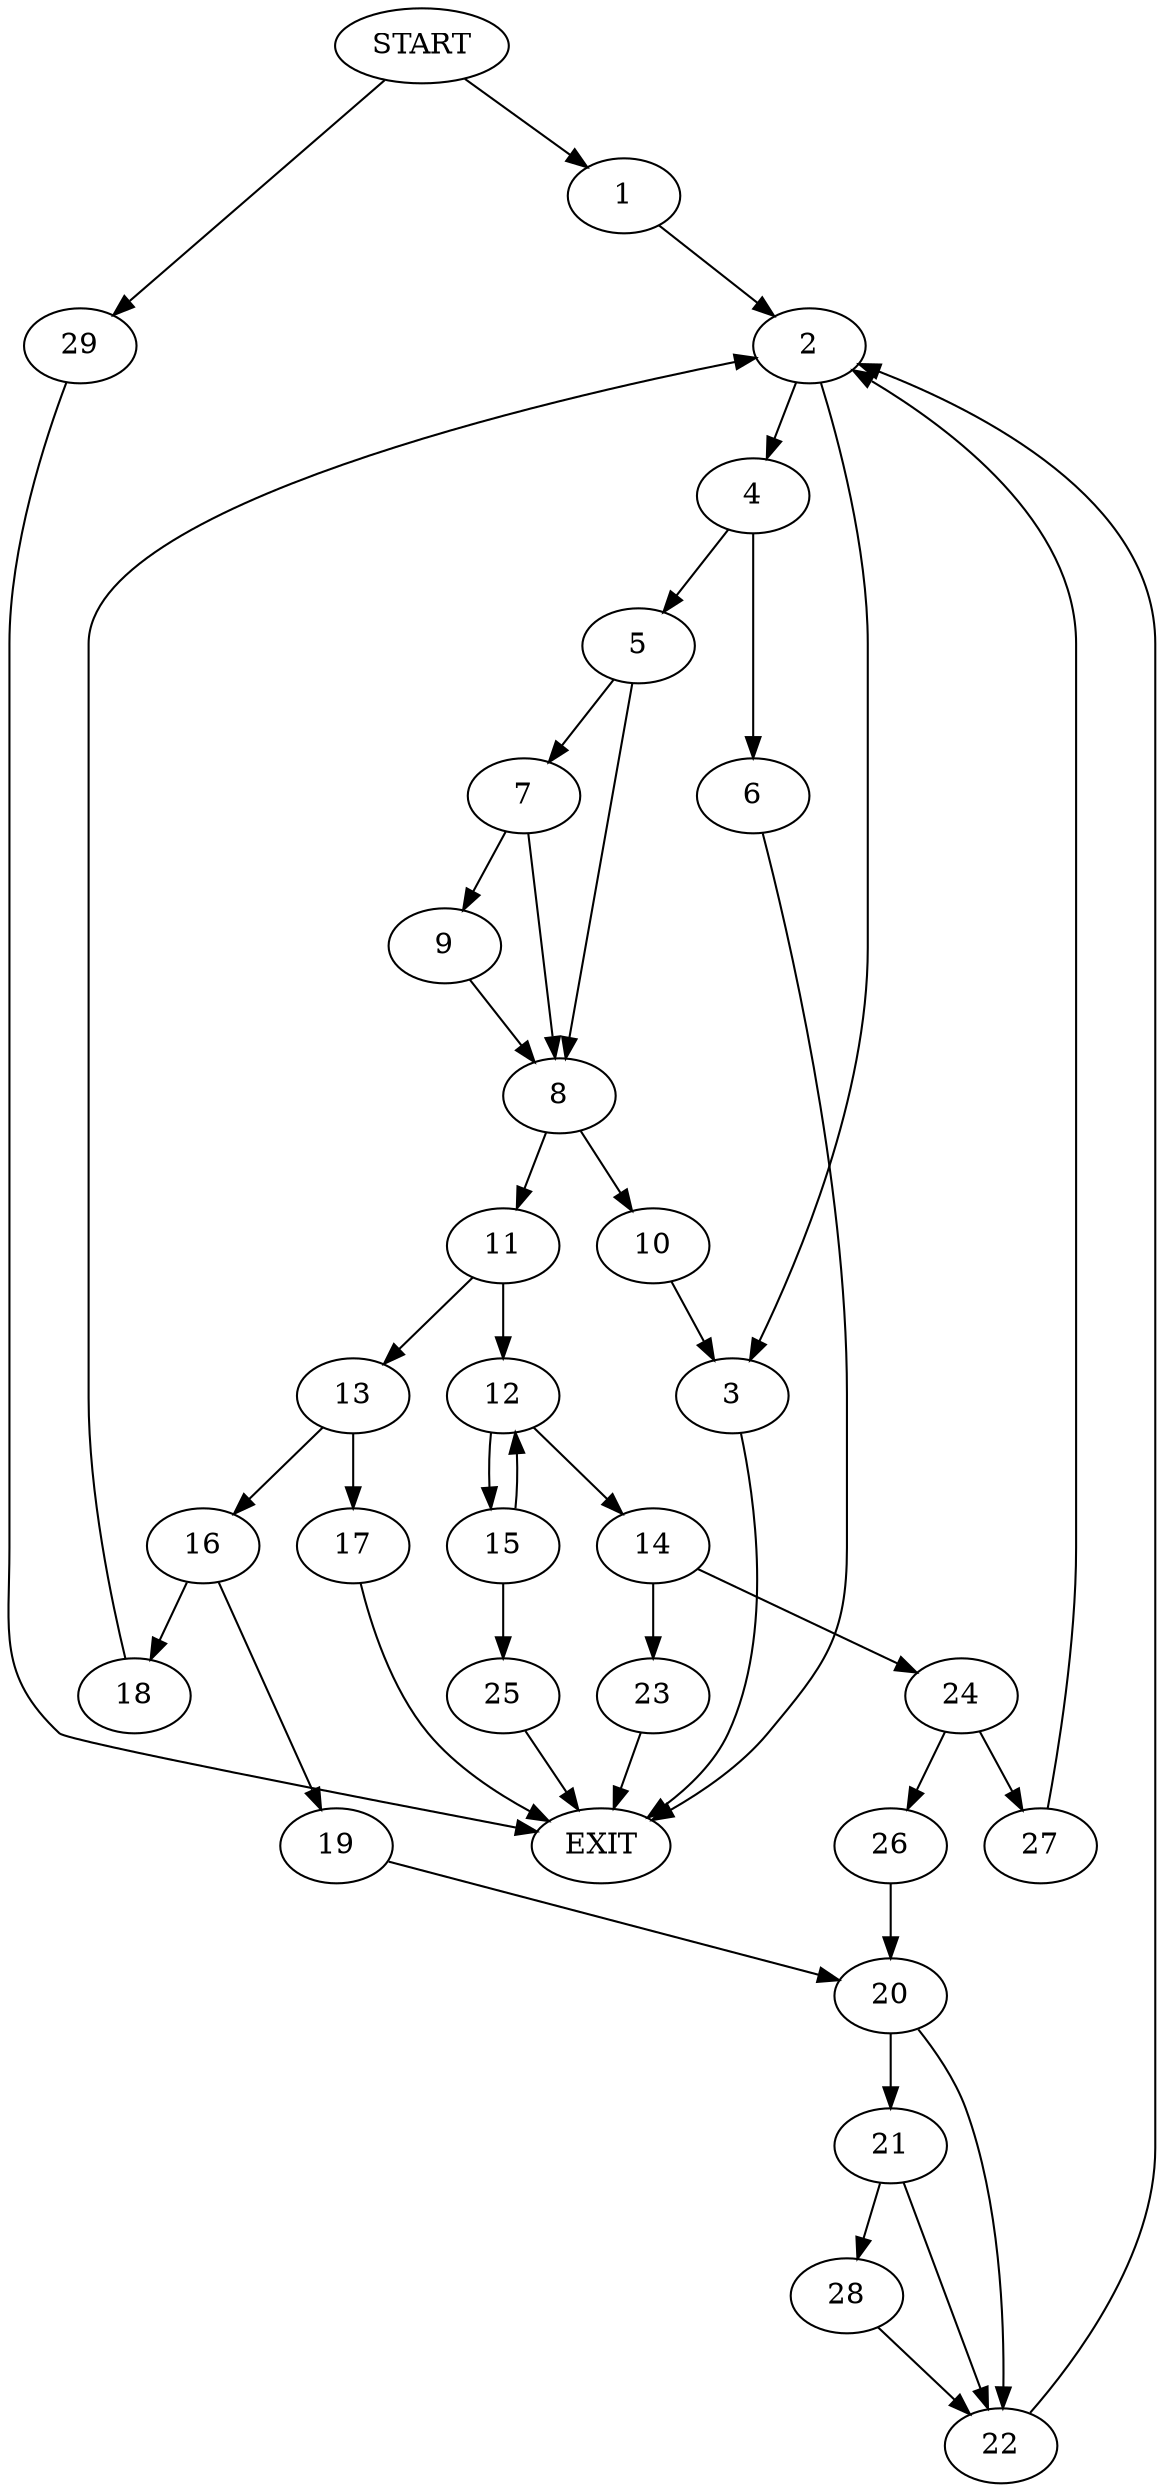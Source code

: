 digraph {
0 [label="START"]
30 [label="EXIT"]
0 -> 1
1 -> 2
2 -> 3
2 -> 4
3 -> 30
4 -> 5
4 -> 6
5 -> 7
5 -> 8
6 -> 30
7 -> 9
7 -> 8
8 -> 10
8 -> 11
9 -> 8
11 -> 12
11 -> 13
10 -> 3
12 -> 14
12 -> 15
13 -> 16
13 -> 17
16 -> 18
16 -> 19
17 -> 30
18 -> 2
19 -> 20
20 -> 21
20 -> 22
14 -> 23
14 -> 24
15 -> 12
15 -> 25
25 -> 30
23 -> 30
24 -> 26
24 -> 27
27 -> 2
26 -> 20
21 -> 28
21 -> 22
22 -> 2
28 -> 22
0 -> 29
29 -> 30
}

